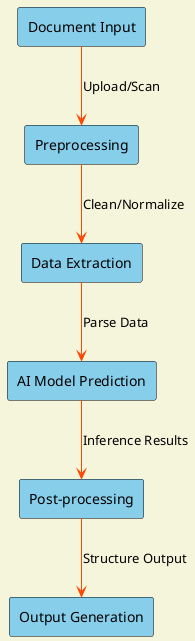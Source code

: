 @startuml
!define BACKGROUND_COLOR #F5F5DC
!define ARROW_COLOR #FF4500
!define BOX_COLOR #87CEEB

skinparam backgroundColor BACKGROUND_COLOR 
skinparam arrowColor ARROW_COLOR 
skinparam rectangle {
  BackgroundColor BOX_COLOR
  BorderColor Black
}

rectangle "Document Input" as DI
rectangle "Preprocessing" as PP
rectangle "Data Extraction" as DE
rectangle "AI Model Prediction" as MP
rectangle "Post-processing" as PS
rectangle "Output Generation" as OG

DI --> PP : "Upload/Scan"
PP --> DE : "Clean/Normalize"
DE --> MP : "Parse Data"
MP --> PS : "Inference Results"
PS --> OG : "Structure Output"
@enduml